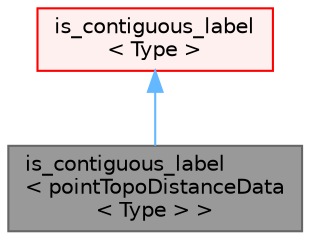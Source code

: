 digraph "is_contiguous_label&lt; pointTopoDistanceData&lt; Type &gt; &gt;"
{
 // LATEX_PDF_SIZE
  bgcolor="transparent";
  edge [fontname=Helvetica,fontsize=10,labelfontname=Helvetica,labelfontsize=10];
  node [fontname=Helvetica,fontsize=10,shape=box,height=0.2,width=0.4];
  Node1 [id="Node000001",label="is_contiguous_label\l\< pointTopoDistanceData\l\< Type \> \>",height=0.2,width=0.4,color="gray40", fillcolor="grey60", style="filled", fontcolor="black",tooltip=" "];
  Node2 -> Node1 [id="edge1_Node000001_Node000002",dir="back",color="steelblue1",style="solid",tooltip=" "];
  Node2 [id="Node000002",label="is_contiguous_label\l\< Type \>",height=0.2,width=0.4,color="red", fillcolor="#FFF0F0", style="filled",URL="$structFoam_1_1is__contiguous__label.html",tooltip=" "];
}
